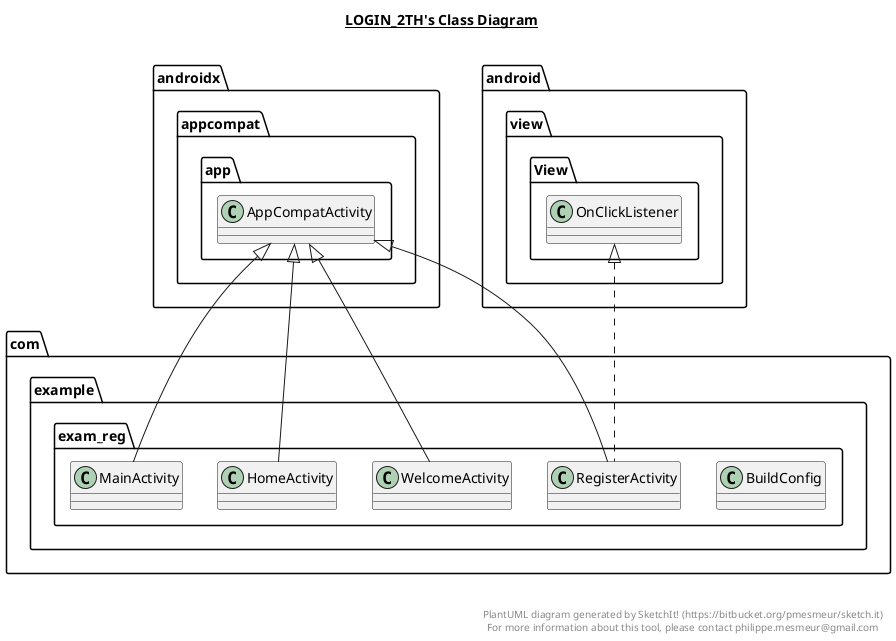 @startuml

title __LOGIN_2TH's Class Diagram__\n

  namespace com.example.exam_reg {
    class com.example.exam_reg.BuildConfig {
    }
  }
  

  namespace com.example.exam_reg {
    class com.example.exam_reg.HomeActivity {
    }
  }
  

  namespace com.example.exam_reg {
    class com.example.exam_reg.MainActivity {
    }
  }
  

  namespace com.example.exam_reg {
    class com.example.exam_reg.RegisterActivity {
    }
  }
  

  namespace com.example.exam_reg {
    class com.example.exam_reg.WelcomeActivity {
    }
  }
  

  com.example.exam_reg.HomeActivity -up-|> androidx.appcompat.app.AppCompatActivity
  com.example.exam_reg.MainActivity -up-|> androidx.appcompat.app.AppCompatActivity
  com.example.exam_reg.RegisterActivity .up.|> android.view.View.OnClickListener
  com.example.exam_reg.RegisterActivity -up-|> androidx.appcompat.app.AppCompatActivity
  com.example.exam_reg.WelcomeActivity -up-|> androidx.appcompat.app.AppCompatActivity


right footer


PlantUML diagram generated by SketchIt! (https://bitbucket.org/pmesmeur/sketch.it)
For more information about this tool, please contact philippe.mesmeur@gmail.com
endfooter

@enduml
